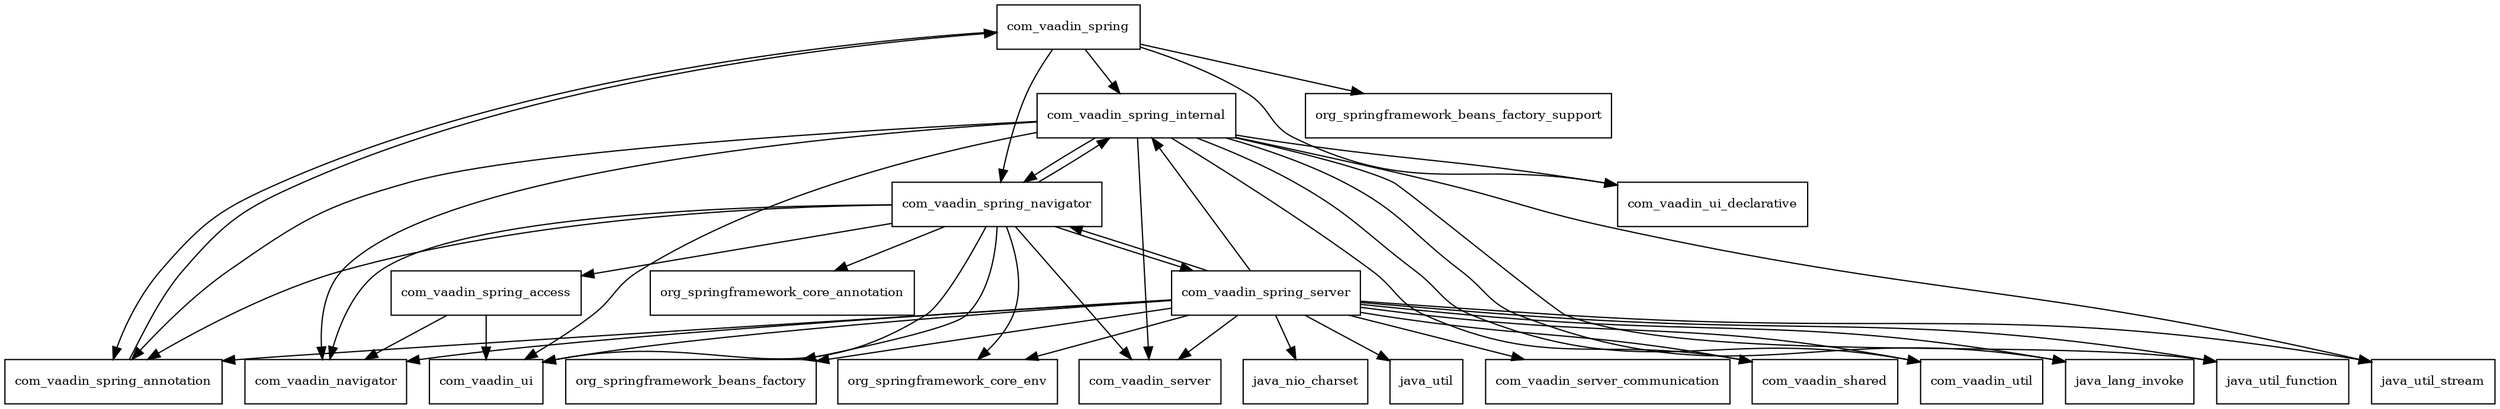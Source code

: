 digraph vaadin_spring_3_1_0_package_dependencies {
  node [shape = box, fontsize=10.0];
  com_vaadin_spring -> com_vaadin_spring_annotation;
  com_vaadin_spring -> com_vaadin_spring_internal;
  com_vaadin_spring -> com_vaadin_spring_navigator;
  com_vaadin_spring -> com_vaadin_ui_declarative;
  com_vaadin_spring -> org_springframework_beans_factory_support;
  com_vaadin_spring_access -> com_vaadin_navigator;
  com_vaadin_spring_access -> com_vaadin_ui;
  com_vaadin_spring_annotation -> com_vaadin_spring;
  com_vaadin_spring_internal -> com_vaadin_navigator;
  com_vaadin_spring_internal -> com_vaadin_server;
  com_vaadin_spring_internal -> com_vaadin_shared;
  com_vaadin_spring_internal -> com_vaadin_spring_annotation;
  com_vaadin_spring_internal -> com_vaadin_spring_navigator;
  com_vaadin_spring_internal -> com_vaadin_ui;
  com_vaadin_spring_internal -> com_vaadin_ui_declarative;
  com_vaadin_spring_internal -> com_vaadin_util;
  com_vaadin_spring_internal -> java_lang_invoke;
  com_vaadin_spring_internal -> java_util_function;
  com_vaadin_spring_internal -> java_util_stream;
  com_vaadin_spring_navigator -> com_vaadin_navigator;
  com_vaadin_spring_navigator -> com_vaadin_server;
  com_vaadin_spring_navigator -> com_vaadin_spring_access;
  com_vaadin_spring_navigator -> com_vaadin_spring_annotation;
  com_vaadin_spring_navigator -> com_vaadin_spring_internal;
  com_vaadin_spring_navigator -> com_vaadin_spring_server;
  com_vaadin_spring_navigator -> com_vaadin_ui;
  com_vaadin_spring_navigator -> org_springframework_beans_factory;
  com_vaadin_spring_navigator -> org_springframework_core_annotation;
  com_vaadin_spring_navigator -> org_springframework_core_env;
  com_vaadin_spring_server -> com_vaadin_navigator;
  com_vaadin_spring_server -> com_vaadin_server;
  com_vaadin_spring_server -> com_vaadin_server_communication;
  com_vaadin_spring_server -> com_vaadin_shared;
  com_vaadin_spring_server -> com_vaadin_spring_annotation;
  com_vaadin_spring_server -> com_vaadin_spring_internal;
  com_vaadin_spring_server -> com_vaadin_spring_navigator;
  com_vaadin_spring_server -> com_vaadin_ui;
  com_vaadin_spring_server -> com_vaadin_util;
  com_vaadin_spring_server -> java_lang_invoke;
  com_vaadin_spring_server -> java_nio_charset;
  com_vaadin_spring_server -> java_util;
  com_vaadin_spring_server -> java_util_function;
  com_vaadin_spring_server -> java_util_stream;
  com_vaadin_spring_server -> org_springframework_beans_factory;
  com_vaadin_spring_server -> org_springframework_core_env;
}
